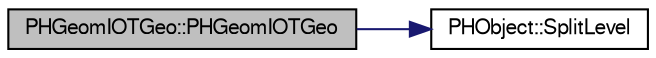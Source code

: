 digraph "PHGeomIOTGeo::PHGeomIOTGeo"
{
  bgcolor="transparent";
  edge [fontname="FreeSans",fontsize="10",labelfontname="FreeSans",labelfontsize="10"];
  node [fontname="FreeSans",fontsize="10",shape=record];
  rankdir="LR";
  Node1 [label="PHGeomIOTGeo::PHGeomIOTGeo",height=0.2,width=0.4,color="black", fillcolor="grey75", style="filled" fontcolor="black"];
  Node1 -> Node2 [color="midnightblue",fontsize="10",style="solid",fontname="FreeSans"];
  Node2 [label="PHObject::SplitLevel",height=0.2,width=0.4,color="black",URL="$d9/d24/classPHObject.html#a8f3a4a47999206949e130fb5b36afd49"];
}

